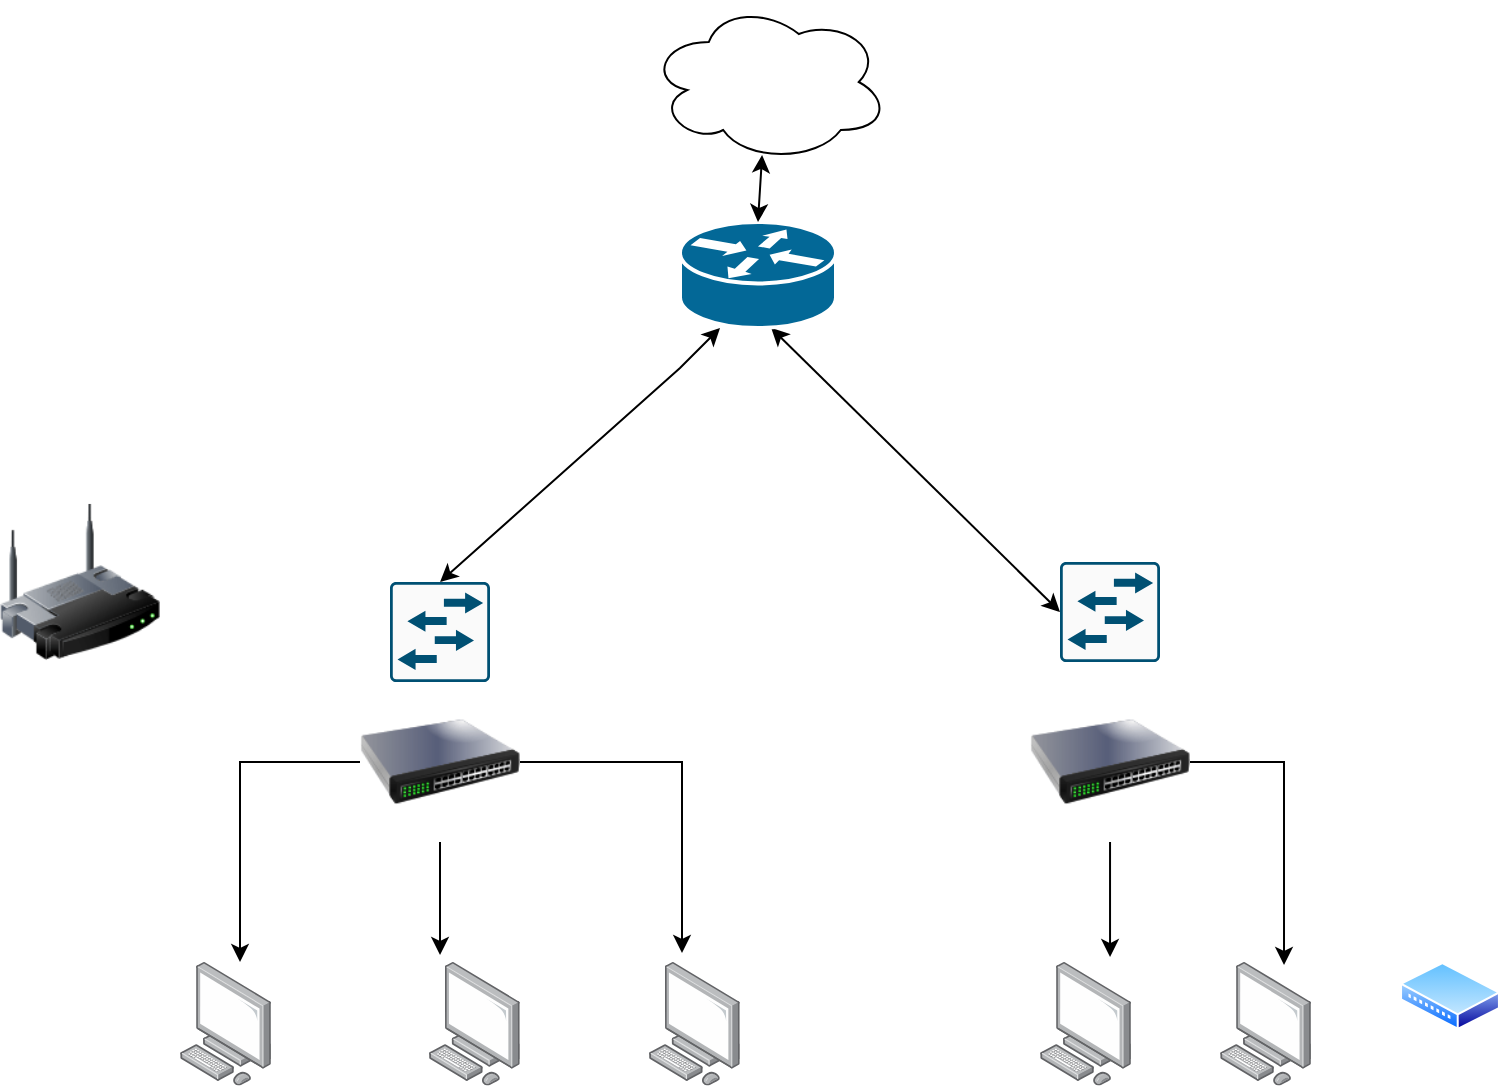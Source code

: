 <mxfile version="24.4.8" type="github">
  <diagram name="Page-1" id="lVbwoNzW8yEo61Pbix3R">
    <mxGraphModel dx="1224" dy="738" grid="1" gridSize="10" guides="1" tooltips="1" connect="1" arrows="1" fold="1" page="1" pageScale="1" pageWidth="850" pageHeight="1100" math="0" shadow="0">
      <root>
        <mxCell id="0" />
        <mxCell id="1" parent="0" />
        <mxCell id="OtyMBtTKhflgWDW1Zfai-2" value="" style="sketch=0;points=[[0.015,0.015,0],[0.985,0.015,0],[0.985,0.985,0],[0.015,0.985,0],[0.25,0,0],[0.5,0,0],[0.75,0,0],[1,0.25,0],[1,0.5,0],[1,0.75,0],[0.75,1,0],[0.5,1,0],[0.25,1,0],[0,0.75,0],[0,0.5,0],[0,0.25,0]];verticalLabelPosition=bottom;html=1;verticalAlign=top;aspect=fixed;align=center;pointerEvents=1;shape=mxgraph.cisco19.rect;prIcon=l2_switch;fillColor=#FAFAFA;strokeColor=#005073;" vertex="1" parent="1">
          <mxGeometry x="255" y="290" width="50" height="50" as="geometry" />
        </mxCell>
        <mxCell id="OtyMBtTKhflgWDW1Zfai-3" value="" style="sketch=0;points=[[0.015,0.015,0],[0.985,0.015,0],[0.985,0.985,0],[0.015,0.985,0],[0.25,0,0],[0.5,0,0],[0.75,0,0],[1,0.25,0],[1,0.5,0],[1,0.75,0],[0.75,1,0],[0.5,1,0],[0.25,1,0],[0,0.75,0],[0,0.5,0],[0,0.25,0]];verticalLabelPosition=bottom;html=1;verticalAlign=top;aspect=fixed;align=center;pointerEvents=1;shape=mxgraph.cisco19.rect;prIcon=l2_switch;fillColor=#FAFAFA;strokeColor=#005073;" vertex="1" parent="1">
          <mxGeometry x="590" y="280" width="50" height="50" as="geometry" />
        </mxCell>
        <mxCell id="OtyMBtTKhflgWDW1Zfai-6" value="" style="endArrow=classic;startArrow=classic;html=1;rounded=0;exitX=0;exitY=0.5;exitDx=0;exitDy=0;exitPerimeter=0;" edge="1" parent="1" source="OtyMBtTKhflgWDW1Zfai-3">
          <mxGeometry width="50" height="50" relative="1" as="geometry">
            <mxPoint x="605.6" y="253" as="sourcePoint" />
            <mxPoint x="445.6" y="163" as="targetPoint" />
          </mxGeometry>
        </mxCell>
        <mxCell id="OtyMBtTKhflgWDW1Zfai-7" value="" style="image;html=1;image=img/lib/clip_art/networking/Switch_128x128.png" vertex="1" parent="1">
          <mxGeometry x="240" y="340" width="80" height="80" as="geometry" />
        </mxCell>
        <mxCell id="OtyMBtTKhflgWDW1Zfai-8" value="" style="image;html=1;image=img/lib/clip_art/networking/Wireless_Router_128x128.png" vertex="1" parent="1">
          <mxGeometry x="60" y="250" width="80" height="80" as="geometry" />
        </mxCell>
        <mxCell id="OtyMBtTKhflgWDW1Zfai-9" value="" style="image;points=[];aspect=fixed;html=1;align=center;shadow=0;dashed=0;image=img/lib/allied_telesis/computer_and_terminals/Personal_Computer.svg;" vertex="1" parent="1">
          <mxGeometry x="150" y="480.0" width="45.6" height="61.8" as="geometry" />
        </mxCell>
        <mxCell id="OtyMBtTKhflgWDW1Zfai-10" value="" style="image;points=[];aspect=fixed;html=1;align=center;shadow=0;dashed=0;image=img/lib/allied_telesis/computer_and_terminals/Personal_Computer.svg;" vertex="1" parent="1">
          <mxGeometry x="274.4" y="480.0" width="45.6" height="61.8" as="geometry" />
        </mxCell>
        <mxCell id="OtyMBtTKhflgWDW1Zfai-11" value="" style="image;points=[];aspect=fixed;html=1;align=center;shadow=0;dashed=0;image=img/lib/allied_telesis/computer_and_terminals/Personal_Computer.svg;" vertex="1" parent="1">
          <mxGeometry x="580" y="480.0" width="45.6" height="61.8" as="geometry" />
        </mxCell>
        <mxCell id="OtyMBtTKhflgWDW1Zfai-12" value="" style="image;points=[];aspect=fixed;html=1;align=center;shadow=0;dashed=0;image=img/lib/allied_telesis/computer_and_terminals/Personal_Computer.svg;" vertex="1" parent="1">
          <mxGeometry x="384.4" y="480.0" width="45.6" height="61.8" as="geometry" />
        </mxCell>
        <mxCell id="OtyMBtTKhflgWDW1Zfai-13" value="" style="image;points=[];aspect=fixed;html=1;align=center;shadow=0;dashed=0;image=img/lib/allied_telesis/computer_and_terminals/Personal_Computer.svg;" vertex="1" parent="1">
          <mxGeometry x="670" y="480.0" width="45.6" height="61.8" as="geometry" />
        </mxCell>
        <mxCell id="OtyMBtTKhflgWDW1Zfai-14" value="" style="shape=mxgraph.cisco.routers.router;html=1;pointerEvents=1;dashed=0;fillColor=#036897;strokeColor=#ffffff;strokeWidth=2;verticalLabelPosition=bottom;verticalAlign=top;align=center;outlineConnect=0;" vertex="1" parent="1">
          <mxGeometry x="400" y="110" width="78" height="53" as="geometry" />
        </mxCell>
        <mxCell id="OtyMBtTKhflgWDW1Zfai-15" value="" style="image;aspect=fixed;perimeter=ellipsePerimeter;html=1;align=center;shadow=0;dashed=0;spacingTop=3;image=img/lib/active_directory/wiring_hub.svg;" vertex="1" parent="1">
          <mxGeometry x="760" y="480" width="50" height="34" as="geometry" />
        </mxCell>
        <mxCell id="OtyMBtTKhflgWDW1Zfai-16" value="" style="image;html=1;image=img/lib/clip_art/networking/Switch_128x128.png" vertex="1" parent="1">
          <mxGeometry x="575" y="340" width="80" height="80" as="geometry" />
        </mxCell>
        <mxCell id="OtyMBtTKhflgWDW1Zfai-17" value="" style="ellipse;shape=cloud;whiteSpace=wrap;html=1;" vertex="1" parent="1">
          <mxGeometry x="384.4" width="120" height="80" as="geometry" />
        </mxCell>
        <mxCell id="OtyMBtTKhflgWDW1Zfai-19" style="edgeStyle=orthogonalEdgeStyle;rounded=0;orthogonalLoop=1;jettySize=auto;html=1;exitX=0.5;exitY=1;exitDx=0;exitDy=0;entryX=0.123;entryY=-0.057;entryDx=0;entryDy=0;entryPerimeter=0;" edge="1" parent="1" source="OtyMBtTKhflgWDW1Zfai-7" target="OtyMBtTKhflgWDW1Zfai-10">
          <mxGeometry relative="1" as="geometry" />
        </mxCell>
        <mxCell id="OtyMBtTKhflgWDW1Zfai-20" style="edgeStyle=orthogonalEdgeStyle;rounded=0;orthogonalLoop=1;jettySize=auto;html=1;entryX=0.658;entryY=0;entryDx=0;entryDy=0;entryPerimeter=0;" edge="1" parent="1" source="OtyMBtTKhflgWDW1Zfai-7" target="OtyMBtTKhflgWDW1Zfai-9">
          <mxGeometry relative="1" as="geometry" />
        </mxCell>
        <mxCell id="OtyMBtTKhflgWDW1Zfai-21" style="edgeStyle=orthogonalEdgeStyle;rounded=0;orthogonalLoop=1;jettySize=auto;html=1;entryX=0.364;entryY=-0.073;entryDx=0;entryDy=0;entryPerimeter=0;" edge="1" parent="1" source="OtyMBtTKhflgWDW1Zfai-7" target="OtyMBtTKhflgWDW1Zfai-12">
          <mxGeometry relative="1" as="geometry" />
        </mxCell>
        <mxCell id="OtyMBtTKhflgWDW1Zfai-22" style="edgeStyle=orthogonalEdgeStyle;rounded=0;orthogonalLoop=1;jettySize=auto;html=1;exitX=1;exitY=0.5;exitDx=0;exitDy=0;entryX=0.702;entryY=0.024;entryDx=0;entryDy=0;entryPerimeter=0;" edge="1" parent="1" source="OtyMBtTKhflgWDW1Zfai-16" target="OtyMBtTKhflgWDW1Zfai-13">
          <mxGeometry relative="1" as="geometry" />
        </mxCell>
        <mxCell id="OtyMBtTKhflgWDW1Zfai-23" style="edgeStyle=orthogonalEdgeStyle;rounded=0;orthogonalLoop=1;jettySize=auto;html=1;entryX=0.768;entryY=-0.04;entryDx=0;entryDy=0;entryPerimeter=0;" edge="1" parent="1" source="OtyMBtTKhflgWDW1Zfai-16" target="OtyMBtTKhflgWDW1Zfai-11">
          <mxGeometry relative="1" as="geometry" />
        </mxCell>
        <mxCell id="OtyMBtTKhflgWDW1Zfai-24" value="" style="endArrow=classic;startArrow=classic;html=1;rounded=0;exitX=0.5;exitY=0;exitDx=0;exitDy=0;exitPerimeter=0;" edge="1" parent="1" source="OtyMBtTKhflgWDW1Zfai-2">
          <mxGeometry width="50" height="50" relative="1" as="geometry">
            <mxPoint x="370" y="213" as="sourcePoint" />
            <mxPoint x="420" y="163" as="targetPoint" />
            <Array as="points">
              <mxPoint x="400" y="183" />
            </Array>
          </mxGeometry>
        </mxCell>
        <mxCell id="OtyMBtTKhflgWDW1Zfai-27" value="" style="endArrow=classic;startArrow=classic;html=1;rounded=0;exitX=0.5;exitY=0;exitDx=0;exitDy=0;exitPerimeter=0;entryX=0.472;entryY=0.956;entryDx=0;entryDy=0;entryPerimeter=0;" edge="1" parent="1" source="OtyMBtTKhflgWDW1Zfai-14" target="OtyMBtTKhflgWDW1Zfai-17">
          <mxGeometry width="50" height="50" relative="1" as="geometry">
            <mxPoint x="410" y="120" as="sourcePoint" />
            <mxPoint x="460" y="70" as="targetPoint" />
          </mxGeometry>
        </mxCell>
      </root>
    </mxGraphModel>
  </diagram>
</mxfile>
